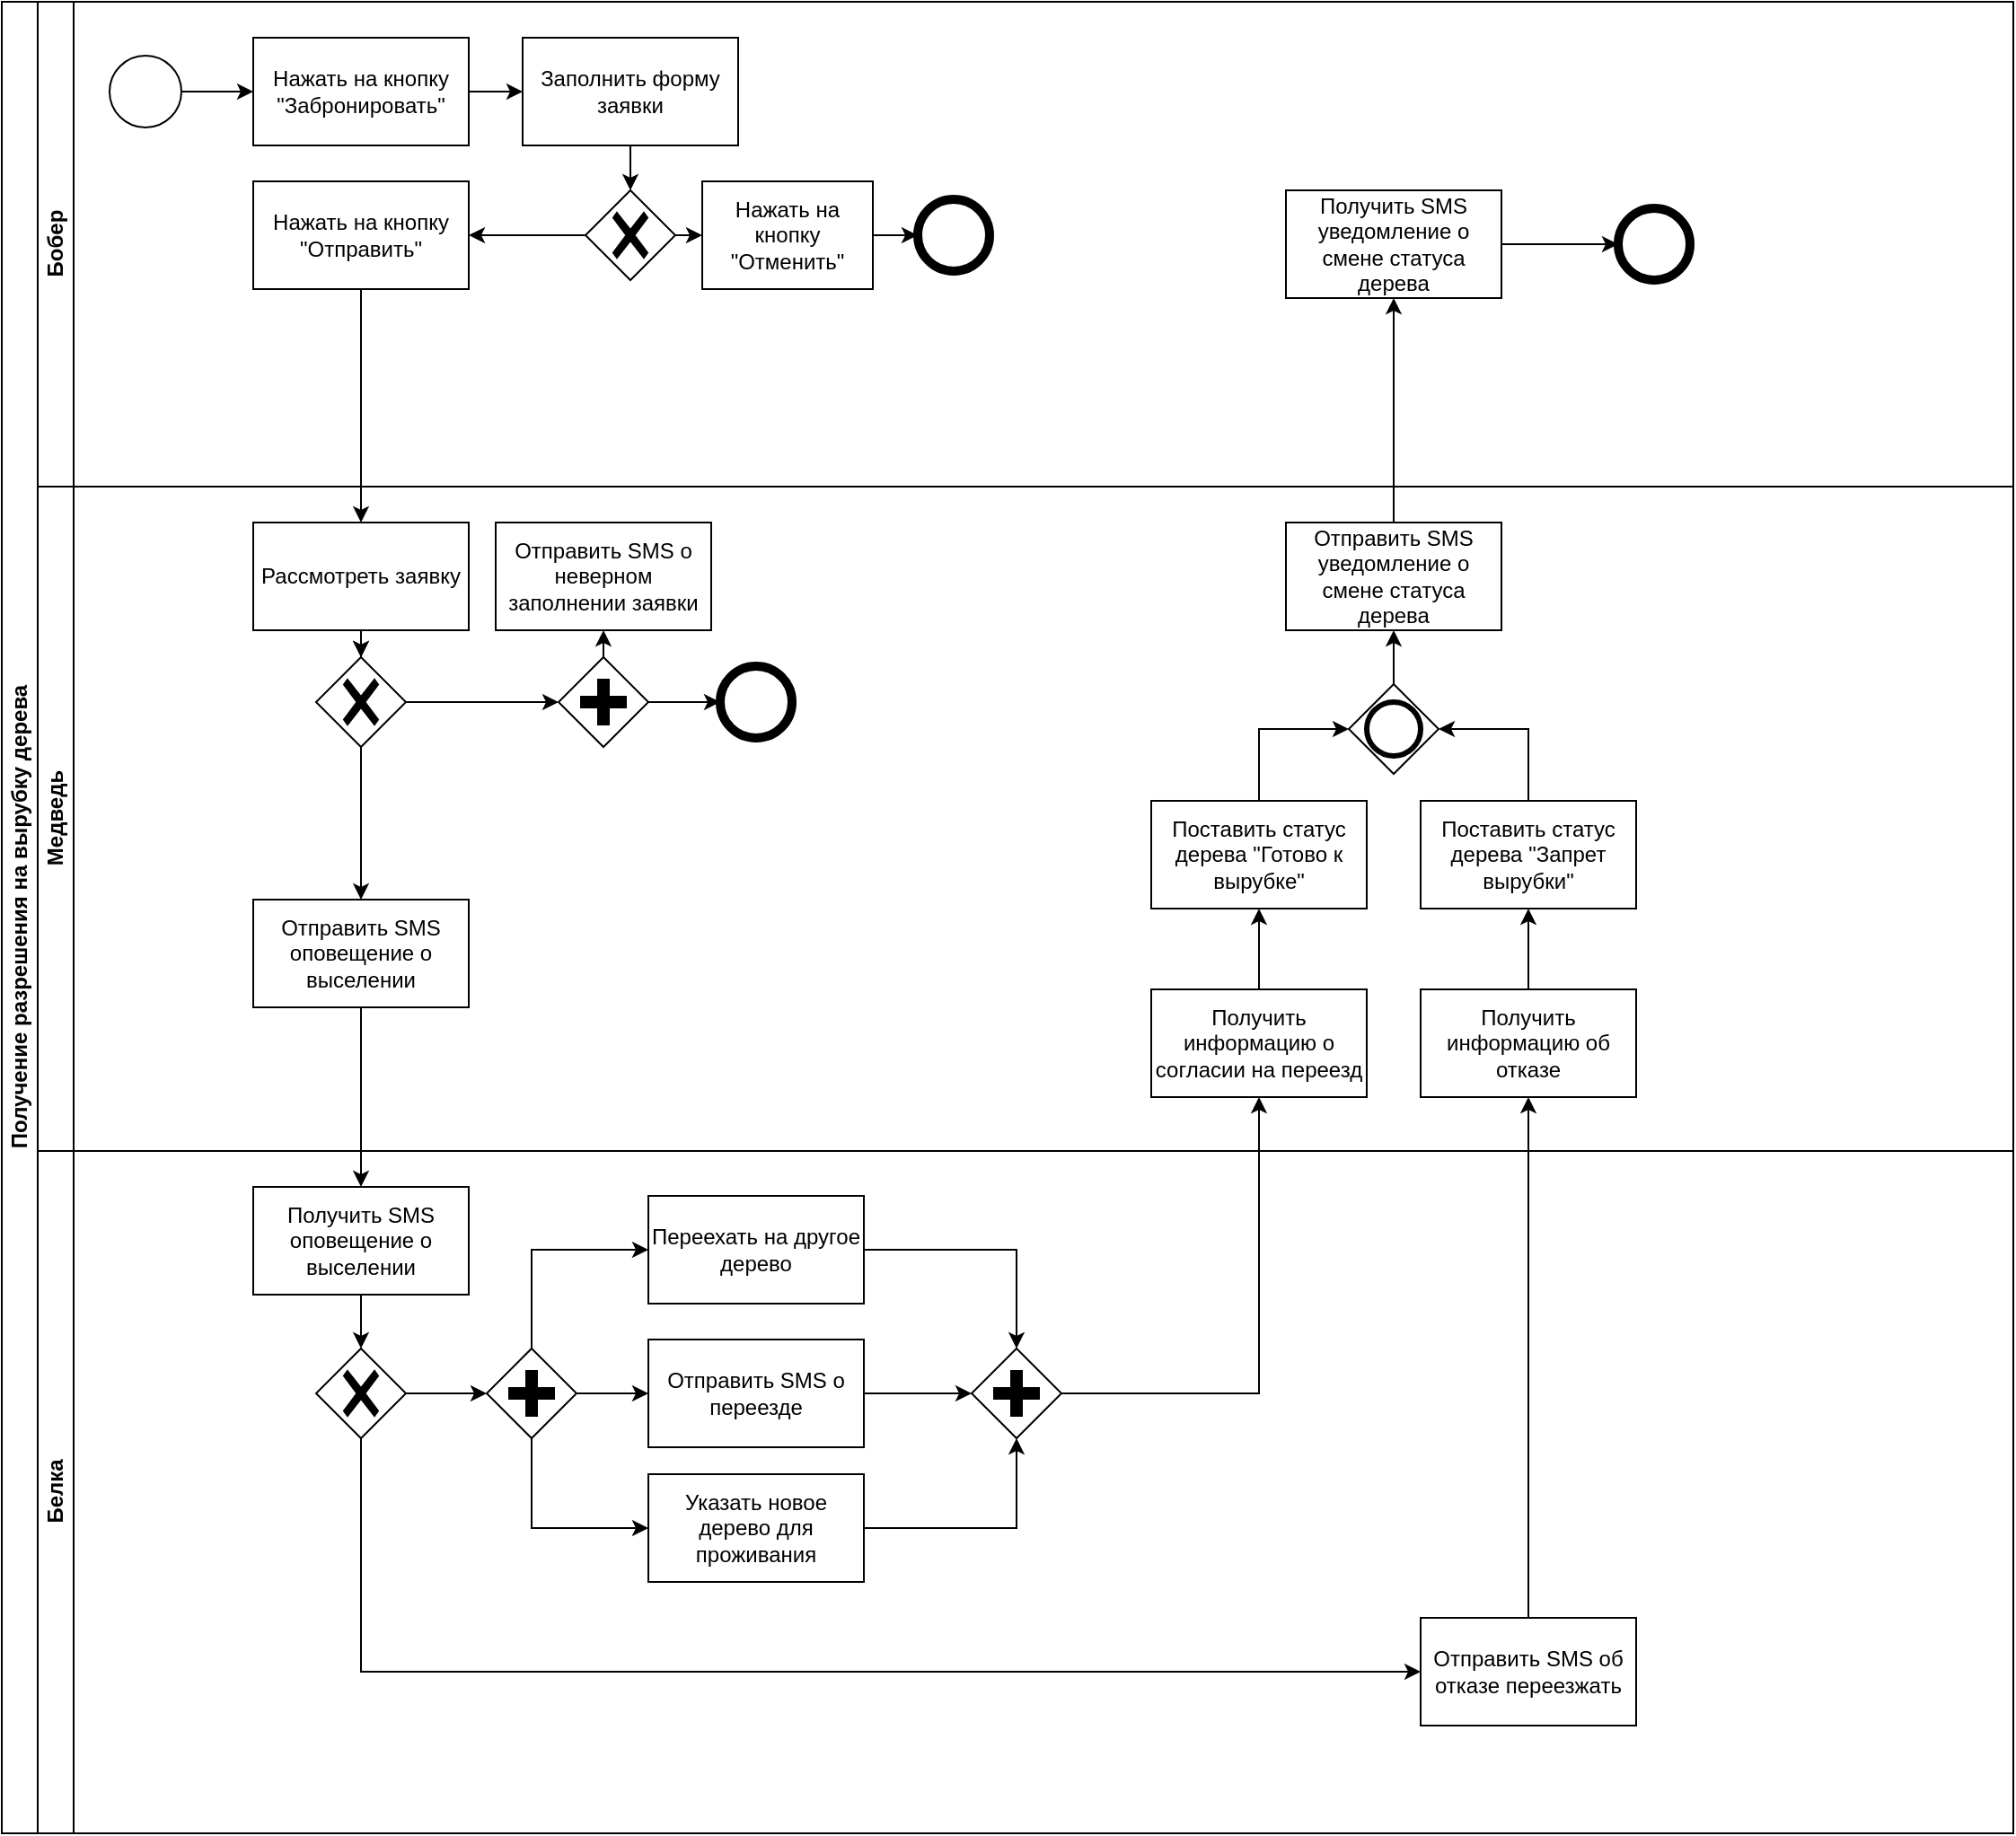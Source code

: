 <mxfile version="24.8.3">
  <diagram name="Страница — 1" id="KvEhokAzdYMyiAQhUvKC">
    <mxGraphModel dx="794" dy="660" grid="1" gridSize="10" guides="1" tooltips="1" connect="1" arrows="1" fold="1" page="1" pageScale="1" pageWidth="1654" pageHeight="1169" math="0" shadow="0">
      <root>
        <mxCell id="0" />
        <mxCell id="1" parent="0" />
        <mxCell id="vvhtIy6VccE0VMpwj7qD-1" value="Получение разрешения на вырубку дерева" style="swimlane;html=1;childLayout=stackLayout;resizeParent=1;resizeParentMax=0;horizontal=0;startSize=20;horizontalStack=0;" vertex="1" parent="1">
          <mxGeometry x="30" y="40" width="1120" height="1020" as="geometry" />
        </mxCell>
        <mxCell id="vvhtIy6VccE0VMpwj7qD-2" value="Бобер" style="swimlane;html=1;startSize=20;horizontal=0;" vertex="1" parent="vvhtIy6VccE0VMpwj7qD-1">
          <mxGeometry x="20" width="1100" height="270" as="geometry" />
        </mxCell>
        <mxCell id="vvhtIy6VccE0VMpwj7qD-3" value="" style="edgeStyle=orthogonalEdgeStyle;rounded=0;orthogonalLoop=1;jettySize=auto;html=1;" edge="1" parent="vvhtIy6VccE0VMpwj7qD-2" source="vvhtIy6VccE0VMpwj7qD-4" target="vvhtIy6VccE0VMpwj7qD-5">
          <mxGeometry relative="1" as="geometry" />
        </mxCell>
        <mxCell id="vvhtIy6VccE0VMpwj7qD-4" value="" style="ellipse;whiteSpace=wrap;html=1;" vertex="1" parent="vvhtIy6VccE0VMpwj7qD-2">
          <mxGeometry x="40" y="30" width="40" height="40" as="geometry" />
        </mxCell>
        <mxCell id="vvhtIy6VccE0VMpwj7qD-5" value="Нажать на кнопку &quot;Забронировать&quot;" style="rounded=0;whiteSpace=wrap;html=1;fontFamily=Helvetica;fontSize=12;fontColor=#000000;align=center;" vertex="1" parent="vvhtIy6VccE0VMpwj7qD-2">
          <mxGeometry x="120" y="20" width="120" height="60" as="geometry" />
        </mxCell>
        <mxCell id="vvhtIy6VccE0VMpwj7qD-6" value="" style="ellipse;whiteSpace=wrap;html=1;strokeWidth=5;" vertex="1" parent="vvhtIy6VccE0VMpwj7qD-2">
          <mxGeometry x="490" y="110" width="40" height="40" as="geometry" />
        </mxCell>
        <mxCell id="vvhtIy6VccE0VMpwj7qD-7" value="Заполнить форму заявки" style="rounded=0;whiteSpace=wrap;html=1;fontFamily=Helvetica;fontSize=12;fontColor=#000000;align=center;" vertex="1" parent="vvhtIy6VccE0VMpwj7qD-2">
          <mxGeometry x="270" y="20" width="120" height="60" as="geometry" />
        </mxCell>
        <mxCell id="vvhtIy6VccE0VMpwj7qD-8" value="" style="endArrow=classic;html=1;rounded=0;exitX=1;exitY=0.5;exitDx=0;exitDy=0;entryX=0;entryY=0.5;entryDx=0;entryDy=0;" edge="1" parent="vvhtIy6VccE0VMpwj7qD-2" source="vvhtIy6VccE0VMpwj7qD-5" target="vvhtIy6VccE0VMpwj7qD-7">
          <mxGeometry width="50" height="50" relative="1" as="geometry">
            <mxPoint x="270" y="200" as="sourcePoint" />
            <mxPoint x="320" y="150" as="targetPoint" />
          </mxGeometry>
        </mxCell>
        <mxCell id="vvhtIy6VccE0VMpwj7qD-9" value="Нажать на кнопку &quot;Отправить&quot;" style="rounded=0;whiteSpace=wrap;html=1;fontFamily=Helvetica;fontSize=12;fontColor=#000000;align=center;" vertex="1" parent="vvhtIy6VccE0VMpwj7qD-2">
          <mxGeometry x="120" y="100" width="120" height="60" as="geometry" />
        </mxCell>
        <mxCell id="vvhtIy6VccE0VMpwj7qD-10" value="" style="points=[[0.25,0.25,0],[0.5,0,0],[0.75,0.25,0],[1,0.5,0],[0.75,0.75,0],[0.5,1,0],[0.25,0.75,0],[0,0.5,0]];shape=mxgraph.bpmn.gateway2;html=1;verticalLabelPosition=bottom;labelBackgroundColor=#ffffff;verticalAlign=top;align=center;perimeter=rhombusPerimeter;outlineConnect=0;outline=none;symbol=none;gwType=exclusive;" vertex="1" parent="vvhtIy6VccE0VMpwj7qD-2">
          <mxGeometry x="305" y="105" width="50" height="50" as="geometry" />
        </mxCell>
        <mxCell id="vvhtIy6VccE0VMpwj7qD-11" value="" style="endArrow=classic;html=1;rounded=0;exitX=0.5;exitY=1;exitDx=0;exitDy=0;" edge="1" parent="vvhtIy6VccE0VMpwj7qD-2" source="vvhtIy6VccE0VMpwj7qD-7" target="vvhtIy6VccE0VMpwj7qD-10">
          <mxGeometry width="50" height="50" relative="1" as="geometry">
            <mxPoint x="270" y="200" as="sourcePoint" />
            <mxPoint x="330" y="110" as="targetPoint" />
          </mxGeometry>
        </mxCell>
        <mxCell id="vvhtIy6VccE0VMpwj7qD-12" value="" style="endArrow=classic;html=1;rounded=0;entryX=1;entryY=0.5;entryDx=0;entryDy=0;exitX=0;exitY=0.5;exitDx=0;exitDy=0;exitPerimeter=0;" edge="1" parent="vvhtIy6VccE0VMpwj7qD-2" source="vvhtIy6VccE0VMpwj7qD-10" target="vvhtIy6VccE0VMpwj7qD-9">
          <mxGeometry width="50" height="50" relative="1" as="geometry">
            <mxPoint x="270" y="200" as="sourcePoint" />
            <mxPoint x="320" y="150" as="targetPoint" />
          </mxGeometry>
        </mxCell>
        <mxCell id="vvhtIy6VccE0VMpwj7qD-13" value="" style="endArrow=classic;html=1;rounded=0;entryX=0;entryY=0.5;entryDx=0;entryDy=0;exitX=1;exitY=0.5;exitDx=0;exitDy=0;" edge="1" parent="vvhtIy6VccE0VMpwj7qD-2" source="vvhtIy6VccE0VMpwj7qD-17" target="vvhtIy6VccE0VMpwj7qD-6">
          <mxGeometry width="50" height="50" relative="1" as="geometry">
            <mxPoint x="460" y="130" as="sourcePoint" />
            <mxPoint x="320" y="150" as="targetPoint" />
          </mxGeometry>
        </mxCell>
        <mxCell id="vvhtIy6VccE0VMpwj7qD-14" value="Получить SMS уведомление о смене статуса дерева" style="rounded=0;whiteSpace=wrap;html=1;fontFamily=Helvetica;fontSize=12;fontColor=#000000;align=center;" vertex="1" parent="vvhtIy6VccE0VMpwj7qD-2">
          <mxGeometry x="695" y="105" width="120" height="60" as="geometry" />
        </mxCell>
        <mxCell id="vvhtIy6VccE0VMpwj7qD-15" value="" style="ellipse;whiteSpace=wrap;html=1;strokeWidth=5;" vertex="1" parent="vvhtIy6VccE0VMpwj7qD-2">
          <mxGeometry x="880" y="115" width="40" height="40" as="geometry" />
        </mxCell>
        <mxCell id="vvhtIy6VccE0VMpwj7qD-16" value="" style="endArrow=classic;html=1;rounded=0;exitX=1;exitY=0.5;exitDx=0;exitDy=0;entryX=0;entryY=0.5;entryDx=0;entryDy=0;" edge="1" parent="vvhtIy6VccE0VMpwj7qD-2" source="vvhtIy6VccE0VMpwj7qD-14" target="vvhtIy6VccE0VMpwj7qD-15">
          <mxGeometry width="50" height="50" relative="1" as="geometry">
            <mxPoint x="930" y="240" as="sourcePoint" />
            <mxPoint x="980" y="190" as="targetPoint" />
          </mxGeometry>
        </mxCell>
        <mxCell id="vvhtIy6VccE0VMpwj7qD-17" value="Нажать на кнопку &quot;Отменить&quot;" style="rounded=0;whiteSpace=wrap;html=1;fontFamily=Helvetica;fontSize=12;fontColor=#000000;align=center;" vertex="1" parent="vvhtIy6VccE0VMpwj7qD-2">
          <mxGeometry x="370" y="100" width="95" height="60" as="geometry" />
        </mxCell>
        <mxCell id="vvhtIy6VccE0VMpwj7qD-18" value="" style="endArrow=classic;html=1;rounded=0;exitX=1;exitY=0.5;exitDx=0;exitDy=0;exitPerimeter=0;entryX=0;entryY=0.5;entryDx=0;entryDy=0;" edge="1" parent="vvhtIy6VccE0VMpwj7qD-2" source="vvhtIy6VccE0VMpwj7qD-10" target="vvhtIy6VccE0VMpwj7qD-17">
          <mxGeometry width="50" height="50" relative="1" as="geometry">
            <mxPoint x="310" y="350" as="sourcePoint" />
            <mxPoint x="360" y="300" as="targetPoint" />
          </mxGeometry>
        </mxCell>
        <mxCell id="vvhtIy6VccE0VMpwj7qD-19" value="" style="endArrow=classic;html=1;rounded=0;exitX=0.5;exitY=1;exitDx=0;exitDy=0;" edge="1" parent="vvhtIy6VccE0VMpwj7qD-1" source="vvhtIy6VccE0VMpwj7qD-9" target="vvhtIy6VccE0VMpwj7qD-23">
          <mxGeometry width="50" height="50" relative="1" as="geometry">
            <mxPoint x="290" y="200" as="sourcePoint" />
            <mxPoint x="340" y="150" as="targetPoint" />
          </mxGeometry>
        </mxCell>
        <mxCell id="vvhtIy6VccE0VMpwj7qD-20" value="" style="endArrow=classic;html=1;rounded=0;exitX=0.5;exitY=1;exitDx=0;exitDy=0;entryX=0.5;entryY=0;entryDx=0;entryDy=0;" edge="1" parent="vvhtIy6VccE0VMpwj7qD-1" source="vvhtIy6VccE0VMpwj7qD-32" target="vvhtIy6VccE0VMpwj7qD-46">
          <mxGeometry width="50" height="50" relative="1" as="geometry">
            <mxPoint x="290" y="540" as="sourcePoint" />
            <mxPoint x="340" y="490" as="targetPoint" />
          </mxGeometry>
        </mxCell>
        <mxCell id="vvhtIy6VccE0VMpwj7qD-21" value="Медведь" style="swimlane;html=1;startSize=20;horizontal=0;" vertex="1" parent="vvhtIy6VccE0VMpwj7qD-1">
          <mxGeometry x="20" y="270" width="1100" height="370" as="geometry" />
        </mxCell>
        <mxCell id="vvhtIy6VccE0VMpwj7qD-22" value="" style="edgeStyle=orthogonalEdgeStyle;rounded=0;orthogonalLoop=1;jettySize=auto;html=1;" edge="1" parent="vvhtIy6VccE0VMpwj7qD-21" source="vvhtIy6VccE0VMpwj7qD-23" target="vvhtIy6VccE0VMpwj7qD-24">
          <mxGeometry relative="1" as="geometry" />
        </mxCell>
        <mxCell id="vvhtIy6VccE0VMpwj7qD-23" value="Рассмотреть заявку" style="rounded=0;whiteSpace=wrap;html=1;fontFamily=Helvetica;fontSize=12;fontColor=#000000;align=center;" vertex="1" parent="vvhtIy6VccE0VMpwj7qD-21">
          <mxGeometry x="120" y="20" width="120" height="60" as="geometry" />
        </mxCell>
        <mxCell id="vvhtIy6VccE0VMpwj7qD-24" value="" style="points=[[0.25,0.25,0],[0.5,0,0],[0.75,0.25,0],[1,0.5,0],[0.75,0.75,0],[0.5,1,0],[0.25,0.75,0],[0,0.5,0]];shape=mxgraph.bpmn.gateway2;html=1;verticalLabelPosition=bottom;labelBackgroundColor=#ffffff;verticalAlign=top;align=center;perimeter=rhombusPerimeter;outlineConnect=0;outline=none;symbol=none;gwType=exclusive;" vertex="1" parent="vvhtIy6VccE0VMpwj7qD-21">
          <mxGeometry x="155" y="95" width="50" height="50" as="geometry" />
        </mxCell>
        <mxCell id="vvhtIy6VccE0VMpwj7qD-25" value="" style="endArrow=classic;html=1;rounded=0;exitX=0.5;exitY=1;exitDx=0;exitDy=0;" edge="1" parent="vvhtIy6VccE0VMpwj7qD-21" source="vvhtIy6VccE0VMpwj7qD-23" target="vvhtIy6VccE0VMpwj7qD-24">
          <mxGeometry width="50" height="50" relative="1" as="geometry">
            <mxPoint x="270" y="120" as="sourcePoint" />
            <mxPoint x="320" y="70" as="targetPoint" />
          </mxGeometry>
        </mxCell>
        <mxCell id="vvhtIy6VccE0VMpwj7qD-26" value="" style="ellipse;whiteSpace=wrap;html=1;strokeWidth=5;" vertex="1" parent="vvhtIy6VccE0VMpwj7qD-21">
          <mxGeometry x="380" y="100" width="40" height="40" as="geometry" />
        </mxCell>
        <mxCell id="vvhtIy6VccE0VMpwj7qD-27" value="" style="edgeStyle=orthogonalEdgeStyle;rounded=0;orthogonalLoop=1;jettySize=auto;html=1;" edge="1" parent="vvhtIy6VccE0VMpwj7qD-21" source="vvhtIy6VccE0VMpwj7qD-28" target="vvhtIy6VccE0VMpwj7qD-26">
          <mxGeometry relative="1" as="geometry" />
        </mxCell>
        <mxCell id="vvhtIy6VccE0VMpwj7qD-28" value="" style="points=[[0.25,0.25,0],[0.5,0,0],[0.75,0.25,0],[1,0.5,0],[0.75,0.75,0],[0.5,1,0],[0.25,0.75,0],[0,0.5,0]];shape=mxgraph.bpmn.gateway2;html=1;verticalLabelPosition=bottom;labelBackgroundColor=#ffffff;verticalAlign=top;align=center;perimeter=rhombusPerimeter;outlineConnect=0;outline=none;symbol=none;gwType=parallel;" vertex="1" parent="vvhtIy6VccE0VMpwj7qD-21">
          <mxGeometry x="290" y="95" width="50" height="50" as="geometry" />
        </mxCell>
        <mxCell id="vvhtIy6VccE0VMpwj7qD-29" value="" style="endArrow=classic;html=1;rounded=0;exitX=1;exitY=0.5;exitDx=0;exitDy=0;exitPerimeter=0;" edge="1" parent="vvhtIy6VccE0VMpwj7qD-21" source="vvhtIy6VccE0VMpwj7qD-24" target="vvhtIy6VccE0VMpwj7qD-28">
          <mxGeometry width="50" height="50" relative="1" as="geometry">
            <mxPoint x="270" y="120" as="sourcePoint" />
            <mxPoint x="320" y="70" as="targetPoint" />
          </mxGeometry>
        </mxCell>
        <mxCell id="vvhtIy6VccE0VMpwj7qD-30" value="Отправить SMS о неверном заполнении заявки" style="rounded=0;whiteSpace=wrap;html=1;fontFamily=Helvetica;fontSize=12;fontColor=#000000;align=center;" vertex="1" parent="vvhtIy6VccE0VMpwj7qD-21">
          <mxGeometry x="255" y="20" width="120" height="60" as="geometry" />
        </mxCell>
        <mxCell id="vvhtIy6VccE0VMpwj7qD-31" value="" style="endArrow=classic;html=1;rounded=0;exitX=0.5;exitY=0;exitDx=0;exitDy=0;exitPerimeter=0;entryX=0.5;entryY=1;entryDx=0;entryDy=0;" edge="1" parent="vvhtIy6VccE0VMpwj7qD-21" source="vvhtIy6VccE0VMpwj7qD-28" target="vvhtIy6VccE0VMpwj7qD-30">
          <mxGeometry width="50" height="50" relative="1" as="geometry">
            <mxPoint x="270" y="120" as="sourcePoint" />
            <mxPoint x="320" y="70" as="targetPoint" />
          </mxGeometry>
        </mxCell>
        <mxCell id="vvhtIy6VccE0VMpwj7qD-32" value="Отправить SMS оповещение о выселении" style="rounded=0;whiteSpace=wrap;html=1;fontFamily=Helvetica;fontSize=12;fontColor=#000000;align=center;" vertex="1" parent="vvhtIy6VccE0VMpwj7qD-21">
          <mxGeometry x="120" y="230" width="120" height="60" as="geometry" />
        </mxCell>
        <mxCell id="vvhtIy6VccE0VMpwj7qD-33" value="Получить информацию о согласии на переезд" style="rounded=0;whiteSpace=wrap;html=1;fontFamily=Helvetica;fontSize=12;fontColor=#000000;align=center;" vertex="1" parent="vvhtIy6VccE0VMpwj7qD-21">
          <mxGeometry x="620" y="280" width="120" height="60" as="geometry" />
        </mxCell>
        <mxCell id="vvhtIy6VccE0VMpwj7qD-34" value="" style="endArrow=classic;html=1;rounded=0;exitX=0.5;exitY=1;exitDx=0;exitDy=0;exitPerimeter=0;entryX=0.5;entryY=0;entryDx=0;entryDy=0;" edge="1" parent="vvhtIy6VccE0VMpwj7qD-21" source="vvhtIy6VccE0VMpwj7qD-24" target="vvhtIy6VccE0VMpwj7qD-32">
          <mxGeometry width="50" height="50" relative="1" as="geometry">
            <mxPoint x="270" y="230" as="sourcePoint" />
            <mxPoint x="180" y="160" as="targetPoint" />
          </mxGeometry>
        </mxCell>
        <mxCell id="vvhtIy6VccE0VMpwj7qD-35" value="Поставить статус дерева &quot;Готово к вырубке&quot;" style="rounded=0;whiteSpace=wrap;html=1;fontFamily=Helvetica;fontSize=12;fontColor=#000000;align=center;" vertex="1" parent="vvhtIy6VccE0VMpwj7qD-21">
          <mxGeometry x="620" y="175" width="120" height="60" as="geometry" />
        </mxCell>
        <mxCell id="vvhtIy6VccE0VMpwj7qD-36" value="Получить информацию об отказе" style="rounded=0;whiteSpace=wrap;html=1;fontFamily=Helvetica;fontSize=12;fontColor=#000000;align=center;" vertex="1" parent="vvhtIy6VccE0VMpwj7qD-21">
          <mxGeometry x="770" y="280" width="120" height="60" as="geometry" />
        </mxCell>
        <mxCell id="vvhtIy6VccE0VMpwj7qD-37" value="Поставить статус дерева &quot;Запрет вырубки&quot;" style="rounded=0;whiteSpace=wrap;html=1;fontFamily=Helvetica;fontSize=12;fontColor=#000000;align=center;" vertex="1" parent="vvhtIy6VccE0VMpwj7qD-21">
          <mxGeometry x="770" y="175" width="120" height="60" as="geometry" />
        </mxCell>
        <mxCell id="vvhtIy6VccE0VMpwj7qD-38" value="Отправить SMS уведомление о смене статуса дерева" style="rounded=0;whiteSpace=wrap;html=1;fontFamily=Helvetica;fontSize=12;fontColor=#000000;align=center;" vertex="1" parent="vvhtIy6VccE0VMpwj7qD-21">
          <mxGeometry x="695" y="20" width="120" height="60" as="geometry" />
        </mxCell>
        <mxCell id="vvhtIy6VccE0VMpwj7qD-39" value="" style="points=[[0.25,0.25,0],[0.5,0,0],[0.75,0.25,0],[1,0.5,0],[0.75,0.75,0],[0.5,1,0],[0.25,0.75,0],[0,0.5,0]];shape=mxgraph.bpmn.gateway2;html=1;verticalLabelPosition=bottom;labelBackgroundColor=#ffffff;verticalAlign=top;align=center;perimeter=rhombusPerimeter;outlineConnect=0;outline=end;symbol=general;" vertex="1" parent="vvhtIy6VccE0VMpwj7qD-21">
          <mxGeometry x="730" y="110" width="50" height="50" as="geometry" />
        </mxCell>
        <mxCell id="vvhtIy6VccE0VMpwj7qD-40" value="" style="endArrow=classic;html=1;rounded=0;exitX=0.5;exitY=0;exitDx=0;exitDy=0;entryX=0.5;entryY=1;entryDx=0;entryDy=0;edgeStyle=orthogonalEdgeStyle;" edge="1" parent="vvhtIy6VccE0VMpwj7qD-21" source="vvhtIy6VccE0VMpwj7qD-33" target="vvhtIy6VccE0VMpwj7qD-35">
          <mxGeometry width="50" height="50" relative="1" as="geometry">
            <mxPoint x="730" y="205" as="sourcePoint" />
            <mxPoint x="780" y="230" as="targetPoint" />
          </mxGeometry>
        </mxCell>
        <mxCell id="vvhtIy6VccE0VMpwj7qD-41" value="" style="endArrow=classic;html=1;rounded=0;exitX=0.5;exitY=0;exitDx=0;exitDy=0;entryX=0.5;entryY=1;entryDx=0;entryDy=0;edgeStyle=orthogonalEdgeStyle;" edge="1" parent="vvhtIy6VccE0VMpwj7qD-21" source="vvhtIy6VccE0VMpwj7qD-36" target="vvhtIy6VccE0VMpwj7qD-37">
          <mxGeometry width="50" height="50" relative="1" as="geometry">
            <mxPoint x="780" y="205" as="sourcePoint" />
            <mxPoint x="780" y="230" as="targetPoint" />
          </mxGeometry>
        </mxCell>
        <mxCell id="vvhtIy6VccE0VMpwj7qD-42" value="" style="endArrow=classic;html=1;rounded=0;exitX=0.5;exitY=0;exitDx=0;exitDy=0;entryX=0;entryY=0.5;entryDx=0;entryDy=0;entryPerimeter=0;edgeStyle=orthogonalEdgeStyle;" edge="1" parent="vvhtIy6VccE0VMpwj7qD-21" source="vvhtIy6VccE0VMpwj7qD-35" target="vvhtIy6VccE0VMpwj7qD-39">
          <mxGeometry width="50" height="50" relative="1" as="geometry">
            <mxPoint x="730" y="280" as="sourcePoint" />
            <mxPoint x="780" y="230" as="targetPoint" />
          </mxGeometry>
        </mxCell>
        <mxCell id="vvhtIy6VccE0VMpwj7qD-43" value="" style="endArrow=classic;html=1;rounded=0;exitX=0.5;exitY=0;exitDx=0;exitDy=0;entryX=1;entryY=0.5;entryDx=0;entryDy=0;entryPerimeter=0;edgeStyle=orthogonalEdgeStyle;" edge="1" parent="vvhtIy6VccE0VMpwj7qD-21" source="vvhtIy6VccE0VMpwj7qD-37" target="vvhtIy6VccE0VMpwj7qD-39">
          <mxGeometry width="50" height="50" relative="1" as="geometry">
            <mxPoint x="730" y="280" as="sourcePoint" />
            <mxPoint x="780" y="230" as="targetPoint" />
          </mxGeometry>
        </mxCell>
        <mxCell id="vvhtIy6VccE0VMpwj7qD-44" value="" style="endArrow=classic;html=1;rounded=0;exitX=0.5;exitY=0;exitDx=0;exitDy=0;exitPerimeter=0;entryX=0.5;entryY=1;entryDx=0;entryDy=0;" edge="1" parent="vvhtIy6VccE0VMpwj7qD-21" source="vvhtIy6VccE0VMpwj7qD-39" target="vvhtIy6VccE0VMpwj7qD-38">
          <mxGeometry width="50" height="50" relative="1" as="geometry">
            <mxPoint x="730" y="280" as="sourcePoint" />
            <mxPoint x="780" y="230" as="targetPoint" />
          </mxGeometry>
        </mxCell>
        <mxCell id="vvhtIy6VccE0VMpwj7qD-45" value="Белка" style="swimlane;html=1;startSize=20;horizontal=0;" vertex="1" parent="vvhtIy6VccE0VMpwj7qD-1">
          <mxGeometry x="20" y="640" width="1100" height="380" as="geometry" />
        </mxCell>
        <mxCell id="vvhtIy6VccE0VMpwj7qD-46" value="Получить SMS оповещение о выселении" style="rounded=0;whiteSpace=wrap;html=1;fontFamily=Helvetica;fontSize=12;fontColor=#000000;align=center;" vertex="1" parent="vvhtIy6VccE0VMpwj7qD-45">
          <mxGeometry x="120" y="20" width="120" height="60" as="geometry" />
        </mxCell>
        <mxCell id="vvhtIy6VccE0VMpwj7qD-47" value="" style="points=[[0.25,0.25,0],[0.5,0,0],[0.75,0.25,0],[1,0.5,0],[0.75,0.75,0],[0.5,1,0],[0.25,0.75,0],[0,0.5,0]];shape=mxgraph.bpmn.gateway2;html=1;verticalLabelPosition=bottom;labelBackgroundColor=#ffffff;verticalAlign=top;align=center;perimeter=rhombusPerimeter;outlineConnect=0;outline=none;symbol=none;gwType=exclusive;" vertex="1" parent="vvhtIy6VccE0VMpwj7qD-45">
          <mxGeometry x="155" y="110" width="50" height="50" as="geometry" />
        </mxCell>
        <mxCell id="vvhtIy6VccE0VMpwj7qD-48" value="Переехать на другое дерево" style="rounded=0;whiteSpace=wrap;html=1;fontFamily=Helvetica;fontSize=12;fontColor=#000000;align=center;" vertex="1" parent="vvhtIy6VccE0VMpwj7qD-45">
          <mxGeometry x="340" y="25" width="120" height="60" as="geometry" />
        </mxCell>
        <mxCell id="vvhtIy6VccE0VMpwj7qD-49" value="Отправить SMS о переезде" style="rounded=0;whiteSpace=wrap;html=1;fontFamily=Helvetica;fontSize=12;fontColor=#000000;align=center;" vertex="1" parent="vvhtIy6VccE0VMpwj7qD-45">
          <mxGeometry x="340" y="105" width="120" height="60" as="geometry" />
        </mxCell>
        <mxCell id="vvhtIy6VccE0VMpwj7qD-50" value="Указать новое дерево для проживания" style="rounded=0;whiteSpace=wrap;html=1;fontFamily=Helvetica;fontSize=12;fontColor=#000000;align=center;" vertex="1" parent="vvhtIy6VccE0VMpwj7qD-45">
          <mxGeometry x="340" y="180" width="120" height="60" as="geometry" />
        </mxCell>
        <mxCell id="vvhtIy6VccE0VMpwj7qD-51" value="" style="points=[[0.25,0.25,0],[0.5,0,0],[0.75,0.25,0],[1,0.5,0],[0.75,0.75,0],[0.5,1,0],[0.25,0.75,0],[0,0.5,0]];shape=mxgraph.bpmn.gateway2;html=1;verticalLabelPosition=bottom;labelBackgroundColor=#ffffff;verticalAlign=top;align=center;perimeter=rhombusPerimeter;outlineConnect=0;outline=none;symbol=none;gwType=parallel;" vertex="1" parent="vvhtIy6VccE0VMpwj7qD-45">
          <mxGeometry x="250" y="110" width="50" height="50" as="geometry" />
        </mxCell>
        <mxCell id="vvhtIy6VccE0VMpwj7qD-52" value="" style="points=[[0.25,0.25,0],[0.5,0,0],[0.75,0.25,0],[1,0.5,0],[0.75,0.75,0],[0.5,1,0],[0.25,0.75,0],[0,0.5,0]];shape=mxgraph.bpmn.gateway2;html=1;verticalLabelPosition=bottom;labelBackgroundColor=#ffffff;verticalAlign=top;align=center;perimeter=rhombusPerimeter;outlineConnect=0;outline=none;symbol=none;gwType=parallel;" vertex="1" parent="vvhtIy6VccE0VMpwj7qD-45">
          <mxGeometry x="520" y="110" width="50" height="50" as="geometry" />
        </mxCell>
        <mxCell id="vvhtIy6VccE0VMpwj7qD-53" value="Отправить SMS об отказе переезжать" style="rounded=0;whiteSpace=wrap;html=1;fontFamily=Helvetica;fontSize=12;fontColor=#000000;align=center;" vertex="1" parent="vvhtIy6VccE0VMpwj7qD-45">
          <mxGeometry x="770" y="260" width="120" height="60" as="geometry" />
        </mxCell>
        <mxCell id="vvhtIy6VccE0VMpwj7qD-54" value="" style="endArrow=classic;html=1;rounded=0;exitX=1;exitY=0.5;exitDx=0;exitDy=0;exitPerimeter=0;entryX=0;entryY=0.5;entryDx=0;entryDy=0;entryPerimeter=0;" edge="1" parent="vvhtIy6VccE0VMpwj7qD-45" source="vvhtIy6VccE0VMpwj7qD-47" target="vvhtIy6VccE0VMpwj7qD-51">
          <mxGeometry width="50" height="50" relative="1" as="geometry">
            <mxPoint x="290" y="50" as="sourcePoint" />
            <mxPoint x="340" as="targetPoint" />
          </mxGeometry>
        </mxCell>
        <mxCell id="vvhtIy6VccE0VMpwj7qD-55" value="" style="endArrow=classic;html=1;rounded=0;exitX=0.5;exitY=1;exitDx=0;exitDy=0;entryX=0.5;entryY=0;entryDx=0;entryDy=0;entryPerimeter=0;" edge="1" parent="vvhtIy6VccE0VMpwj7qD-45" source="vvhtIy6VccE0VMpwj7qD-46" target="vvhtIy6VccE0VMpwj7qD-47">
          <mxGeometry width="50" height="50" relative="1" as="geometry">
            <mxPoint x="330" y="350" as="sourcePoint" />
            <mxPoint x="380" y="300" as="targetPoint" />
          </mxGeometry>
        </mxCell>
        <mxCell id="vvhtIy6VccE0VMpwj7qD-56" value="" style="endArrow=classic;html=1;rounded=0;entryX=0;entryY=0.5;entryDx=0;entryDy=0;exitX=0.5;exitY=0;exitDx=0;exitDy=0;exitPerimeter=0;edgeStyle=orthogonalEdgeStyle;" edge="1" parent="vvhtIy6VccE0VMpwj7qD-45" source="vvhtIy6VccE0VMpwj7qD-51" target="vvhtIy6VccE0VMpwj7qD-48">
          <mxGeometry width="50" height="50" relative="1" as="geometry">
            <mxPoint x="260" y="215" as="sourcePoint" />
            <mxPoint x="310" y="165" as="targetPoint" />
          </mxGeometry>
        </mxCell>
        <mxCell id="vvhtIy6VccE0VMpwj7qD-57" value="" style="endArrow=classic;html=1;rounded=0;exitX=0.5;exitY=1;exitDx=0;exitDy=0;exitPerimeter=0;entryX=0;entryY=0.5;entryDx=0;entryDy=0;edgeStyle=orthogonalEdgeStyle;" edge="1" parent="vvhtIy6VccE0VMpwj7qD-45" source="vvhtIy6VccE0VMpwj7qD-51" target="vvhtIy6VccE0VMpwj7qD-50">
          <mxGeometry width="50" height="50" relative="1" as="geometry">
            <mxPoint x="310" y="130" as="sourcePoint" />
            <mxPoint x="360" y="80" as="targetPoint" />
          </mxGeometry>
        </mxCell>
        <mxCell id="vvhtIy6VccE0VMpwj7qD-58" value="" style="endArrow=classic;html=1;rounded=0;exitX=1;exitY=0.5;exitDx=0;exitDy=0;exitPerimeter=0;entryX=0;entryY=0.5;entryDx=0;entryDy=0;" edge="1" parent="vvhtIy6VccE0VMpwj7qD-45" source="vvhtIy6VccE0VMpwj7qD-51" target="vvhtIy6VccE0VMpwj7qD-49">
          <mxGeometry width="50" height="50" relative="1" as="geometry">
            <mxPoint x="310" y="130" as="sourcePoint" />
            <mxPoint x="360" y="80" as="targetPoint" />
          </mxGeometry>
        </mxCell>
        <mxCell id="vvhtIy6VccE0VMpwj7qD-59" value="" style="endArrow=classic;html=1;rounded=0;exitX=1;exitY=0.5;exitDx=0;exitDy=0;entryX=0.5;entryY=0;entryDx=0;entryDy=0;entryPerimeter=0;edgeStyle=orthogonalEdgeStyle;" edge="1" parent="vvhtIy6VccE0VMpwj7qD-45" source="vvhtIy6VccE0VMpwj7qD-48" target="vvhtIy6VccE0VMpwj7qD-52">
          <mxGeometry width="50" height="50" relative="1" as="geometry">
            <mxPoint x="480" y="130" as="sourcePoint" />
            <mxPoint x="530" y="80" as="targetPoint" />
          </mxGeometry>
        </mxCell>
        <mxCell id="vvhtIy6VccE0VMpwj7qD-60" value="" style="endArrow=classic;html=1;rounded=0;exitX=1;exitY=0.5;exitDx=0;exitDy=0;entryX=0;entryY=0.5;entryDx=0;entryDy=0;entryPerimeter=0;" edge="1" parent="vvhtIy6VccE0VMpwj7qD-45" source="vvhtIy6VccE0VMpwj7qD-49" target="vvhtIy6VccE0VMpwj7qD-52">
          <mxGeometry width="50" height="50" relative="1" as="geometry">
            <mxPoint x="480" y="130" as="sourcePoint" />
            <mxPoint x="530" y="80" as="targetPoint" />
          </mxGeometry>
        </mxCell>
        <mxCell id="vvhtIy6VccE0VMpwj7qD-61" value="" style="endArrow=classic;html=1;rounded=0;exitX=1;exitY=0.5;exitDx=0;exitDy=0;entryX=0.5;entryY=1;entryDx=0;entryDy=0;entryPerimeter=0;edgeStyle=orthogonalEdgeStyle;" edge="1" parent="vvhtIy6VccE0VMpwj7qD-45" source="vvhtIy6VccE0VMpwj7qD-50" target="vvhtIy6VccE0VMpwj7qD-52">
          <mxGeometry width="50" height="50" relative="1" as="geometry">
            <mxPoint x="480" y="130" as="sourcePoint" />
            <mxPoint x="530" y="80" as="targetPoint" />
          </mxGeometry>
        </mxCell>
        <mxCell id="vvhtIy6VccE0VMpwj7qD-62" value="" style="endArrow=classic;html=1;rounded=0;exitX=0.5;exitY=1;exitDx=0;exitDy=0;exitPerimeter=0;entryX=0;entryY=0.5;entryDx=0;entryDy=0;edgeStyle=orthogonalEdgeStyle;" edge="1" parent="vvhtIy6VccE0VMpwj7qD-45" source="vvhtIy6VccE0VMpwj7qD-47" target="vvhtIy6VccE0VMpwj7qD-53">
          <mxGeometry width="50" height="50" relative="1" as="geometry">
            <mxPoint x="320" y="290" as="sourcePoint" />
            <mxPoint x="370" y="240" as="targetPoint" />
          </mxGeometry>
        </mxCell>
        <mxCell id="vvhtIy6VccE0VMpwj7qD-63" value="" style="endArrow=classic;html=1;rounded=0;exitX=1;exitY=0.5;exitDx=0;exitDy=0;exitPerimeter=0;entryX=0.5;entryY=1;entryDx=0;entryDy=0;edgeStyle=orthogonalEdgeStyle;" edge="1" parent="vvhtIy6VccE0VMpwj7qD-1" source="vvhtIy6VccE0VMpwj7qD-52" target="vvhtIy6VccE0VMpwj7qD-33">
          <mxGeometry width="50" height="50" relative="1" as="geometry">
            <mxPoint x="500" y="570" as="sourcePoint" />
            <mxPoint x="640" y="500" as="targetPoint" />
          </mxGeometry>
        </mxCell>
        <mxCell id="vvhtIy6VccE0VMpwj7qD-64" value="" style="endArrow=classic;html=1;rounded=0;exitX=0.5;exitY=0;exitDx=0;exitDy=0;entryX=0.5;entryY=1;entryDx=0;entryDy=0;" edge="1" parent="vvhtIy6VccE0VMpwj7qD-1" source="vvhtIy6VccE0VMpwj7qD-53" target="vvhtIy6VccE0VMpwj7qD-36">
          <mxGeometry width="50" height="50" relative="1" as="geometry">
            <mxPoint x="600" y="690" as="sourcePoint" />
            <mxPoint x="880" y="460" as="targetPoint" />
          </mxGeometry>
        </mxCell>
        <mxCell id="vvhtIy6VccE0VMpwj7qD-65" value="" style="endArrow=classic;html=1;rounded=0;entryX=0.5;entryY=1;entryDx=0;entryDy=0;exitX=0.5;exitY=0;exitDx=0;exitDy=0;" edge="1" parent="vvhtIy6VccE0VMpwj7qD-1" source="vvhtIy6VccE0VMpwj7qD-38" target="vvhtIy6VccE0VMpwj7qD-14">
          <mxGeometry width="50" height="50" relative="1" as="geometry">
            <mxPoint x="775" y="299" as="sourcePoint" />
            <mxPoint x="940" y="270" as="targetPoint" />
          </mxGeometry>
        </mxCell>
      </root>
    </mxGraphModel>
  </diagram>
</mxfile>
